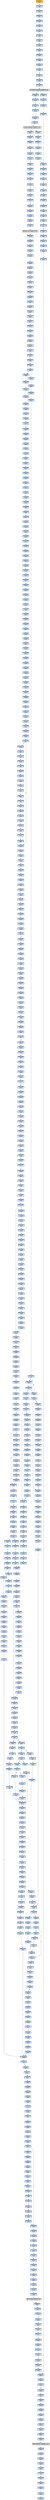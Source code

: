 strict digraph G {
	graph [bgcolor=transparent,
		name=G
	];
	node [color=lightsteelblue,
		fillcolor=lightsteelblue,
		shape=rectangle,
		style=filled
	];
	"0x0041e9c3"	[label="0x0041e9c3
movb"];
	"0x0041e9c7"	[label="0x0041e9c7
movl"];
	"0x0041e9c3" -> "0x0041e9c7"	[color="#000000"];
	"0x0041ea8b"	[label="0x0041ea8b
xorl"];
	"0x0041ea8d"	[label="0x0041ea8d
leal"];
	"0x0041ea8b" -> "0x0041ea8d"	[color="#000000"];
	"0x0041e885"	[label="0x0041e885
movl"];
	"0x0041e888"	[label="0x0041e888
movl"];
	"0x0041e885" -> "0x0041e888"	[color="#000000"];
	"0x0041eea5"	[label="0x0041eea5
movl"];
	"0x0041eea8"	[label="0x0041eea8
shll"];
	"0x0041eea5" -> "0x0041eea8"	[color="#000000"];
	"0x0041e7db"	[label="0x0041e7db
movl"];
	"0x0041e7de"	[label="0x0041e7de
movl"];
	"0x0041e7db" -> "0x0041e7de"	[color="#000000"];
	"0x0041e8ab"	[label="0x0041e8ab
addl"];
	"0x0041e8ad"	[label="0x0041e8ad
cmpl"];
	"0x0041e8ab" -> "0x0041e8ad"	[color="#000000"];
	"0x0041e9e9"	[label="0x0041e9e9
cmpl"];
	"0x0041e9ec"	[label="0x0041e9ec
jae"];
	"0x0041e9e9" -> "0x0041e9ec"	[color="#000000"];
	"0x0041ee65"	[label="0x0041ee65
jae"];
	"0x0041ee67"	[label="0x0041ee67
movl"];
	"0x0041ee65" -> "0x0041ee67"	[color="#000000",
		label=F];
	"0x0041e8e0"	[label="0x0041e8e0
movl"];
	"0x0041e8e6"	[label="0x0041e8e6
shrl"];
	"0x0041e8e0" -> "0x0041e8e6"	[color="#000000"];
	"0x0041e110"	[label="0x0041e110
pushl"];
	"0x0041e111"	[label="0x0041e111
pushl"];
	"0x0041e110" -> "0x0041e111"	[color="#000000"];
	"0x0041ef89"	[label="0x0041ef89
ret"];
	"0x0041e718"	[label="0x0041e718
testb"];
	"0x0041ef89" -> "0x0041e718"	[color="#000000"];
	"0x0041e7ee"	[label="0x0041e7ee
movl"];
	"0x0041e7f2"	[label="0x0041e7f2
subl"];
	"0x0041e7ee" -> "0x0041e7f2"	[color="#000000"];
	"0x0041eede"	[label="0x0041eede
subl"];
	"0x0041eee0"	[label="0x0041eee0
addl"];
	"0x0041eede" -> "0x0041eee0"	[color="#000000"];
	"0x0041ea44"	[label="0x0041ea44
cmpl"];
	"0x0041ea47"	[label="0x0041ea47
jae"];
	"0x0041ea44" -> "0x0041ea47"	[color="#000000"];
	"0x0041eca5"	[label="0x0041eca5
jne"];
	"0x0041ecb2"	[label="0x0041ecb2
movb"];
	"0x0041eca5" -> "0x0041ecb2"	[color="#000000",
		label=T];
	"0x0041e2c0"	[label="0x0041e2c0
addl"];
	"0x0041e2c6"	[label="0x0041e2c6
testl"];
	"0x0041e2c0" -> "0x0041e2c6"	[color="#000000"];
	"0x0041ee1f"	[label="0x0041ee1f
popl"];
	"0x0041ee20"	[label="0x0041ee20
testb"];
	"0x0041ee1f" -> "0x0041ee20"	[color="#000000"];
	"0x0041ea1b"	[label="0x0041ea1b
jmp"];
	"0x0041ea58"	[label="0x0041ea58
movl"];
	"0x0041ea1b" -> "0x0041ea58"	[color="#000000"];
	"0x0041ef39"	[label="0x0041ef39
movl"];
	"0x0041ef3d"	[label="0x0041ef3d
incl"];
	"0x0041ef39" -> "0x0041ef3d"	[color="#000000"];
	"0x0041e931"	[label="0x0041e931
movl"];
	"0x0041e935"	[label="0x0041e935
movl"];
	"0x0041e931" -> "0x0041e935"	[color="#000000"];
	"0x0041e89a"	[label="0x0041e89a
movl"];
	"0x0041e89e"	[label="0x0041e89e
leal"];
	"0x0041e89a" -> "0x0041e89e"	[color="#000000"];
	"0x0041e161"	[label="0x0041e161
movl"];
	"0x0041e163"	[label="0x0041e163
addl"];
	"0x0041e161" -> "0x0041e163"	[color="#000000"];
	"0x0041ecea"	[label="0x0041ecea
popl"];
	"0x0041eceb"	[label="0x0041eceb
addl"];
	"0x0041ecea" -> "0x0041eceb"	[color="#000000"];
	"0x0041ece6"	[label="0x0041ece6
popl"];
	"0x0041ece7"	[label="0x0041ece7
popl"];
	"0x0041ece6" -> "0x0041ece7"	[color="#000000"];
	"0x0041ea16"	[label="0x0041ea16
movb"];
	"0x0041ea19"	[label="0x0041ea19
movl"];
	"0x0041ea16" -> "0x0041ea19"	[color="#000000"];
	"0x0041ece5"	[label="0x0041ece5
popl"];
	"0x0041ece5" -> "0x0041ece6"	[color="#000000"];
	"0x0041ee22"	[label="0x0041ee22
movl"];
	"0x0041ee20" -> "0x0041ee22"	[color="#000000"];
	"0x0041ebb4"	[label="0x0041ebb4
testb"];
	"0x0041ebb6"	[label="0x0041ebb6
jne"];
	"0x0041ebb4" -> "0x0041ebb6"	[color="#000000"];
	"0x0041ea7e"	[label="0x0041ea7e
popl"];
	"0x0041ea7f"	[label="0x0041ea7f
movl"];
	"0x0041ea7e" -> "0x0041ea7f"	[color="#000000"];
	"0x0041e943"	[label="0x0041e943
cmpl"];
	"0x0041e949"	[label="0x0041e949
je"];
	"0x0041e943" -> "0x0041e949"	[color="#000000"];
	"0x0041e83c"	[label="0x0041e83c
pushl"];
	"0x0041e83d"	[label="0x0041e83d
movl"];
	"0x0041e83c" -> "0x0041e83d"	[color="#000000"];
	"0x0041e823"	[label="0x0041e823
leal"];
	"0x0041e826"	[label="0x0041e826
movl"];
	"0x0041e823" -> "0x0041e826"	[color="#000000"];
	"0x0041e042"	[label="0x0041e042
movl"];
	"0x0041e048"	[label="0x0041e048
movl"];
	"0x0041e042" -> "0x0041e048"	[color="#000000"];
	"0x0041e93d"	[label="0x0041e93d
jge"];
	"0x0041e93d" -> "0x0041e943"	[color="#000000",
		label=F];
	"0x0041e121"	[label="0x0041e121
je"];
	"0x0041e151"	[label="0x0041e151
popl"];
	"0x0041e121" -> "0x0041e151"	[color="#000000",
		label=T];
	"0x0041e17c"	[label="0x0041e17c
pushl"];
	"0x0041e181"	[label="0x0041e181
pushl"];
	"0x0041e17c" -> "0x0041e181"	[color="#000000"];
	"0x0041e90d"	[label="0x0041e90d
repz"];
	"0x0041e90f"	[label="0x0041e90f
movl"];
	"0x0041e90d" -> "0x0041e90f"	[color="#000000"];
	"0x0041e8f2"	[label="0x0041e8f2
addl"];
	"0x0041e8f4"	[label="0x0041e8f4
movb"];
	"0x0041e8f2" -> "0x0041e8f4"	[color="#000000"];
	"0x0041e0f1"	[label="0x0041e0f1
pushl"];
	"0x0041e0f7"	[label="0x0041e0f7
pushl"];
	"0x0041e0f1" -> "0x0041e0f7"	[color="#000000"];
	"0x0041ef83"	[label="0x0041ef83
movb"];
	"0x0041ef85"	[label="0x0041ef85
popl"];
	"0x0041ef83" -> "0x0041ef85"	[color="#000000"];
	"0x0041e7e0"	[label="0x0041e7e0
movl"];
	"0x0041e7e3"	[label="0x0041e7e3
cmpl"];
	"0x0041e7e0" -> "0x0041e7e3"	[color="#000000"];
	"0x0041e169"	[label="0x0041e169
movl"];
	"0x0041e163" -> "0x0041e169"	[color="#000000"];
	"0x0041e179"	[label="0x0041e179
repz"];
	"0x0041e17b"	[label="0x0041e17b
popl"];
	"0x0041e179" -> "0x0041e17b"	[color="#000000"];
	"0x0041eb74"	[label="0x0041eb74
movl"];
	"0x0041eb76"	[label="0x0041eb76
call"];
	"0x0041eb74" -> "0x0041eb76"	[color="#000000"];
	"0x0041e39a"	[label="0x0041e39a
pushl"];
	"0x0041e39d"	[label="0x0041e39d
pushl"];
	"0x0041e39a" -> "0x0041e39d"	[color="#000000"];
	"0x0041e055"	[label="0x0041e055
stosl"];
	"0x0041e056"	[label="0x0041e056
movb"];
	"0x0041e055" -> "0x0041e056"	[color="#000000"];
	"0x0041e9f9"	[label="0x0041e9f9
subl"];
	"0x0041e9fb"	[label="0x0041e9fb
shrl"];
	"0x0041e9f9" -> "0x0041e9fb"	[color="#000000"];
	"0x0041ea3b"	[label="0x0041ea3b
jae"];
	"0x0041ea3b" -> "0x0041ea44"	[color="#000000",
		label=T];
	"0x0041ea3d"	[label="0x0041ea3d
movl"];
	"0x0041ea3b" -> "0x0041ea3d"	[color="#000000",
		label=F];
	"0x0041e289"	[label="0x0041e289
jne"];
	"0x0041e292"	[label="0x0041e292
movl"];
	"0x0041e289" -> "0x0041e292"	[color="#000000",
		label=T];
	"0x0041eb9d"	[label="0x0041eb9d
cmpl"];
	"0x0041eba0"	[label="0x0041eba0
jb"];
	"0x0041eb9d" -> "0x0041eba0"	[color="#000000"];
	"0x0041eaf9"	[label="0x0041eaf9
addl"];
	"0x0041eafe"	[label="0x0041eafe
popl"];
	"0x0041eaf9" -> "0x0041eafe"	[color="#000000"];
	"0x0041e962"	[label="0x0041e962
testl"];
	"0x0041e964"	[label="0x0041e964
jbe"];
	"0x0041e962" -> "0x0041e964"	[color="#000000"];
	"0x0041e7a4"	[label="0x0041e7a4
pushl"];
	"0x0041eb76" -> "0x0041e7a4"	[color="#000000"];
	"0x0041e9db"	[label="0x0041e9db
movl"];
	"0x0041e9de"	[label="0x0041e9de
addl"];
	"0x0041e9db" -> "0x0041e9de"	[color="#000000"];
	"0x0041ee6a"	[label="0x0041ee6a
movl"];
	"0x0041ee6d"	[label="0x0041ee6d
movl"];
	"0x0041ee6a" -> "0x0041ee6d"	[color="#000000"];
	"0x0041e6c8"	[label="0x0041e6c8
movl"];
	"0x0041e6cc"	[label="0x0041e6cc
subl"];
	"0x0041e6c8" -> "0x0041e6cc"	[color="#000000"];
	"0x0041e9d9"	[label="0x0041e9d9
orl"];
	"0x0041e9d9" -> "0x0041e9db"	[color="#000000"];
	"0x0041e112"	[label="0x0041e112
movl"];
	"0x0041e114"	[label="0x0041e114
subl"];
	"0x0041e112" -> "0x0041e114"	[color="#000000"];
	"0x0041e373"	[label="0x0041e373
movl"];
	"0x0041e375"	[label="0x0041e375
movl"];
	"0x0041e373" -> "0x0041e375"	[color="#000000"];
	"0x0041e869"	[label="0x0041e869
movl"];
	"0x0041e86d"	[label="0x0041e86d
leal"];
	"0x0041e869" -> "0x0041e86d"	[color="#000000"];
	"0x0041e0fa"	[label="0x0041e0fa
pushl"];
	"0x0041e0f7" -> "0x0041e0fa"	[color="#000000"];
	"0x0041e7a5"	[label="0x0041e7a5
movl"];
	"0x0041e7a4" -> "0x0041e7a5"	[color="#000000"];
	"0x0041e9e1"	[label="0x0041e9e1
movl"];
	"0x0041e9de" -> "0x0041e9e1"	[color="#000000"];
	"0x0041e062"	[label="0x0041e062
jmp"];
	"0x0041e08d"	[label="0x0041e08d
movl"];
	"0x0041e062" -> "0x0041e08d"	[color="#000000"];
	"0x0041ea19" -> "0x0041ea1b"	[color="#000000"];
	"0x0041ebc3"	[label="0x0041ebc3
xorl"];
	"0x0041ebc5"	[label="0x0041ebc5
movl"];
	"0x0041ebc3" -> "0x0041ebc5"	[color="#000000"];
	"0x0041e05f"	[label="0x0041e05f
leal"];
	"0x0041e05f" -> "0x0041e062"	[color="#000000"];
	"0x0041ee50"	[label="0x0041ee50
andl"];
	"0x0041ee55"	[label="0x0041ee55
addl"];
	"0x0041ee50" -> "0x0041ee55"	[color="#000000"];
	"0x0041e05b"	[label="0x0041e05b
cmpb"];
	"0x0041e05d"	[label="0x0041e05d
jne"];
	"0x0041e05b" -> "0x0041e05d"	[color="#000000"];
	"0x0041ed34"	[label="0x0041ed34
movl"];
	"0x0041ed36"	[label="0x0041ed36
movb"];
	"0x0041ed34" -> "0x0041ed36"	[color="#000000"];
	"0x0041eb59"	[label="0x0041eb59
stosb"];
	"0x0041eb5a"	[label="0x0041eb5a
call"];
	"0x0041eb59" -> "0x0041eb5a"	[color="#000000"];
	"0x0041e04f"	[label="0x0041e04f
call"];
	GETPROCADDRESS_KERNEL32_DLL	[color=lightgrey,
		fillcolor=lightgrey,
		label="GETPROCADDRESS_KERNEL32_DLL
GETPROCADDRESS-KERNEL32-DLL"];
	"0x0041e04f" -> GETPROCADDRESS_KERNEL32_DLL	[color="#000000"];
	"0x0041e904"	[label="0x0041e904
shll"];
	"0x0041e907"	[label="0x0041e907
movw"];
	"0x0041e904" -> "0x0041e907"	[color="#000000"];
	"0x0041eefa"	[label="0x0041eefa
jae"];
	"0x0041ef16"	[label="0x0041ef16
movl"];
	"0x0041eefa" -> "0x0041ef16"	[color="#000000",
		label=T];
	"0x0041eefc"	[label="0x0041eefc
movl"];
	"0x0041eefa" -> "0x0041eefc"	[color="#000000",
		label=F];
	"0x0041e804"	[label="0x0041e804
addl"];
	"0x0041e806"	[label="0x0041e806
popl"];
	"0x0041e804" -> "0x0041e806"	[color="#000000"];
	"0x0041eccb"	[label="0x0041eccb
jmp"];
	"0x0041ecd4"	[label="0x0041ecd4
movl"];
	"0x0041eccb" -> "0x0041ecd4"	[color="#000000"];
	"0x0041ee49"	[label="0x0041ee49
movl"];
	"0x0041ee4c"	[label="0x0041ee4c
movl"];
	"0x0041ee49" -> "0x0041ee4c"	[color="#000000"];
	"0x0041ea89"	[label="0x0041ea89
xorl"];
	"0x0041ea89" -> "0x0041ea8b"	[color="#000000"];
	"0x0041e8c4"	[label="0x0041e8c4
movl"];
	"0x0041e8c7"	[label="0x0041e8c7
addl"];
	"0x0041e8c4" -> "0x0041e8c7"	[color="#000000"];
	"0x0041e176"	[label="0x0041e176
andl"];
	"0x0041e176" -> "0x0041e179"	[color="#000000"];
	"0x0041e05d" -> "0x0041e05f"	[color="#000000",
		label=F];
	"0x0041ecf1"	[label="0x0041ecf1
ret"];
	"0x0041eceb" -> "0x0041ecf1"	[color="#000000"];
	"0x0041e406"	[label="0x0041e406
addl"];
	"0x0041e40c"	[label="0x0041e40c
popl"];
	"0x0041e406" -> "0x0041e40c"	[color="#000000"];
	"0x0041ea9b"	[label="0x0041ea9b
movb"];
	"0x0041eaa2"	[label="0x0041eaa2
popl"];
	"0x0041ea9b" -> "0x0041eaa2"	[color="#000000"];
	"0x0041e269"	[label="0x0041e269
movl"];
	"0x0041e26f"	[label="0x0041e26f
addl"];
	"0x0041e269" -> "0x0041e26f"	[color="#000000"];
	"0x0041e8bd"	[label="0x0041e8bd
movl"];
	"0x0041e8c1"	[label="0x0041e8c1
movl"];
	"0x0041e8bd" -> "0x0041e8c1"	[color="#000000"];
	"0x0041e862"	[label="0x0041e862
jbe"];
	"0x0041e864"	[label="0x0041e864
xorl"];
	"0x0041e862" -> "0x0041e864"	[color="#000000",
		label=F];
	"0x0041ea36"	[label="0x0041ea36
jmp"];
	"0x0041ea36" -> "0x0041ea58"	[color="#000000"];
	"0x0041ee46"	[label="0x0041ee46
movl"];
	"0x0041ee46" -> "0x0041ee49"	[color="#000000"];
	"0x0041ee34"	[label="0x0041ee34
jb"];
	"0x0041ee34" -> "0x0041ee67"	[color="#000000",
		label=T];
	"0x0041ee36"	[label="0x0041ee36
movl"];
	"0x0041ee34" -> "0x0041ee36"	[color="#000000",
		label=F];
	"0x0041ea42"	[label="0x0041ea42
jmp"];
	"0x0041ea42" -> "0x0041ea58"	[color="#000000"];
	"0x0041ef4e"	[label="0x0041ef4e
movb"];
	"0x0041ef51"	[label="0x0041ef51
movl"];
	"0x0041ef4e" -> "0x0041ef51"	[color="#000000"];
	"0x0041ea84"	[label="0x0041ea84
pushl"];
	"0x0041ea85"	[label="0x0041ea85
pushl"];
	"0x0041ea84" -> "0x0041ea85"	[color="#000000"];
	"0x0041ef22"	[label="0x0041ef22
leal"];
	"0x0041ef25"	[label="0x0041ef25
movl"];
	"0x0041ef22" -> "0x0041ef25"	[color="#000000"];
	"0x0041e9cc"	[label="0x0041e9cc
movl"];
	"0x0041e9d0"	[label="0x0041e9d0
shll"];
	"0x0041e9cc" -> "0x0041e9d0"	[color="#000000"];
	"0x0041eeab"	[label="0x0041eeab
movb"];
	"0x0041eea8" -> "0x0041eeab"	[color="#000000"];
	"0x0041e88c"	[label="0x0041e88c
xorl"];
	"0x0041e888" -> "0x0041e88c"	[color="#000000"];
	"0x0041ebc7"	[label="0x0041ebc7
call"];
	"0x0041e9b0"	[label="0x0041e9b0
pushl"];
	"0x0041ebc7" -> "0x0041e9b0"	[color="#000000"];
	"0x0041e24f"	[label="0x0041e24f
orl"];
	"0x0041e251"	[label="0x0041e251
je"];
	"0x0041e24f" -> "0x0041e251"	[color="#000000"];
	"0x0041e0b7"	[label="0x0041e0b7
pushl"];
	"0x0041e0bc"	[label="0x0041e0bc
pushl"];
	"0x0041e0b7" -> "0x0041e0bc"	[color="#000000"];
	"0x0041e10f"	[label="0x0041e10f
pushl"];
	"0x0041e10f" -> "0x0041e110"	[color="#000000"];
	"0x0041ea96"	[label="0x0041ea96
call"];
	"0x0041ecf2"	[label="0x0041ecf2
call"];
	"0x0041ea96" -> "0x0041ecf2"	[color="#000000"];
	"0x0041e1c8"	[label="0x0041e1c8
je"];
	"0x0041e243"	[label="0x0041e243
movl"];
	"0x0041e1c8" -> "0x0041e243"	[color="#000000",
		label=T];
	"0x0041e892"	[label="0x0041e892
movl"];
	"0x0041e892" -> "0x0041e89a"	[color="#000000"];
	"0x0041e71a"	[label="0x0041e71a
jne"];
	"0x0041e718" -> "0x0041e71a"	[color="#000000"];
	"0x0041e966"	[label="0x0041e966
movl"];
	"0x0041e964" -> "0x0041e966"	[color="#000000",
		label=F];
	"0x0041e04a"	[label="0x0041e04a
leal"];
	"0x0041e04d"	[label="0x0041e04d
pushl"];
	"0x0041e04a" -> "0x0041e04d"	[color="#000000"];
	"0x0041e7a7"	[label="0x0041e7a7
pushl"];
	"0x0041e7a8"	[label="0x0041e7a8
movl"];
	"0x0041e7a7" -> "0x0041e7a8"	[color="#000000"];
	"0x0041e093"	[label="0x0041e093
orl"];
	"0x0041e095"	[label="0x0041e095
je"];
	"0x0041e093" -> "0x0041e095"	[color="#000000"];
	"0x0041e875"	[label="0x0041e875
movl"];
	"0x0041e877"	[label="0x0041e877
jb"];
	"0x0041e875" -> "0x0041e877"	[color="#000000"];
	"0x0041ecda"	[label="0x0041ecda
leal"];
	"0x0041ecde"	[label="0x0041ecde
movl"];
	"0x0041ecda" -> "0x0041ecde"	[color="#000000"];
	"0x0041eaff"	[label="0x0041eaff
ret"];
	"0x0041e6dc"	[label="0x0041e6dc
movl"];
	"0x0041eaff" -> "0x0041e6dc"	[color="#000000"];
	"0x0041e287"	[label="0x0041e287
testl"];
	"0x0041e287" -> "0x0041e289"	[color="#000000"];
	"0x0041ef81"	[label="0x0041ef81
popl"];
	"0x0041ef82"	[label="0x0041ef82
popl"];
	"0x0041ef81" -> "0x0041ef82"	[color="#000000"];
	"0x0041e7cb"	[label="0x0041e7cb
shll"];
	"0x0041e7ce"	[label="0x0041e7ce
andl"];
	"0x0041e7cb" -> "0x0041e7ce"	[color="#000000"];
	"0x0041ee67" -> "0x0041ee6a"	[color="#000000"];
	"0x0041eee9"	[label="0x0041eee9
movl"];
	"0x0041eeec"	[label="0x0041eeec
subl"];
	"0x0041eee9" -> "0x0041eeec"	[color="#000000"];
	"0x0041ecc3"	[label="0x0041ecc3
jne"];
	"0x0041eccd"	[label="0x0041eccd
movb"];
	"0x0041ecc3" -> "0x0041eccd"	[color="#000000",
		label=T];
	"0x0041ecc5"	[label="0x0041ecc5
incl"];
	"0x0041ecc3" -> "0x0041ecc5"	[color="#000000",
		label=F];
	"0x0041eb08"	[label="0x0041eb08
movl"];
	"0x0041eb0c"	[label="0x0041eb0c
pushl"];
	"0x0041eb08" -> "0x0041eb0c"	[color="#000000"];
	"0x0041e807"	[label="0x0041e807
movl"];
	"0x0041e80a"	[label="0x0041e80a
popl"];
	"0x0041e807" -> "0x0041e80a"	[color="#000000"];
	"0x0041e1c0"	[label="0x0041e1c0
movl"];
	"0x0041e1c6"	[label="0x0041e1c6
subl"];
	"0x0041e1c0" -> "0x0041e1c6"	[color="#000000"];
	"0x0041ecc9"	[label="0x0041ecc9
jb"];
	"0x0041ecc9" -> "0x0041eccb"	[color="#000000",
		label=F];
	"0x0041e8b3"	[label="0x0041e8b3
movl"];
	"0x0041e8ad" -> "0x0041e8b3"	[color="#000000"];
	"0x0041eb30"	[label="0x0041eb30
xorl"];
	"0x0041eb32"	[label="0x0041eb32
movl"];
	"0x0041eb30" -> "0x0041eb32"	[color="#000000"];
	"0x0041e9c9"	[label="0x0041e9c9
movl"];
	"0x0041e9c9" -> "0x0041e9cc"	[color="#000000"];
	"0x0041e87e"	[label="0x0041e87e
movl"];
	"0x0041e882"	[label="0x0041e882
movl"];
	"0x0041e87e" -> "0x0041e882"	[color="#000000"];
	"0x0041ece8"	[label="0x0041ece8
movb"];
	"0x0041ece8" -> "0x0041ecea"	[color="#000000"];
	"0x0041ece7" -> "0x0041ece8"	[color="#000000"];
	"0x0041e400"	[label="0x0041e400
movl"];
	"0x0041e405"	[label="0x0041e405
pushl"];
	"0x0041e400" -> "0x0041e405"	[color="#000000"];
	"0x0041e99c"	[label="0x0041e99c
incl"];
	"0x0041e99d"	[label="0x0041e99d
cmpl"];
	"0x0041e99c" -> "0x0041e99d"	[color="#000000"];
	"0x0041eaa3"	[label="0x0041eaa3
movl"];
	"0x0041eaa2" -> "0x0041eaa3"	[color="#000000"];
	"0x0041ea7d"	[label="0x0041ea7d
popl"];
	"0x0041ea7d" -> "0x0041ea7e"	[color="#000000"];
	"0x0041e11f"	[label="0x0041e11f
orl"];
	"0x0041e11f" -> "0x0041e121"	[color="#000000"];
	"0x0041ee41"	[label="0x0041ee41
incl"];
	"0x0041ee42"	[label="0x0041ee42
movb"];
	"0x0041ee41" -> "0x0041ee42"	[color="#000000"];
	"0x0041e840"	[label="0x0041e840
movl"];
	"0x0041e845"	[label="0x0041e845
movl"];
	"0x0041e840" -> "0x0041e845"	[color="#000000"];
	"0x0041e183"	[label="0x0041e183
pushl"];
	"0x0041e181" -> "0x0041e183"	[color="#000000"];
	"0x0041e806" -> "0x0041e807"	[color="#000000"];
	"0x0041eed1"	[label="0x0041eed1
jae"];
	"0x0041eed3"	[label="0x0041eed3
movl"];
	"0x0041eed1" -> "0x0041eed3"	[color="#000000",
		label=F];
	"0x0041e01c"	[label="0x0041e01c
subl"];
	"0x0041e022"	[label="0x0041e022
cmpl"];
	"0x0041e01c" -> "0x0041e022"	[color="#000000"];
	"0x0041e8d8"	[label="0x0041e8d8
movl"];
	"0x0041e8dc"	[label="0x0041e8dc
movl"];
	"0x0041e8d8" -> "0x0041e8dc"	[color="#000000"];
	"0x0041ece3"	[label="0x0041ece3
repz"];
	"0x0041ece3" -> "0x0041ece5"	[color="#000000"];
	"0x0041e394"	[label="0x0041e394
pushl"];
	"0x0041e395"	[label="0x0041e395
pushl"];
	"0x0041e394" -> "0x0041e395"	[color="#000000"];
	"0x0041eba8"	[label="0x0041eba8
leal"];
	"0x0041ebac"	[label="0x0041ebac
pushl"];
	"0x0041eba8" -> "0x0041ebac"	[color="#000000"];
	"0x0041ecff"	[label="0x0041ecff
ret"];
	"0x0041ecff" -> "0x0041ea9b"	[color="#000000"];
	"0x0041ee18"	[label="0x0041ee18
movb"];
	"0x0041ecff" -> "0x0041ee18"	[color="#000000"];
	"0x0041ef86"	[label="0x0041ef86
addl"];
	"0x0041ef85" -> "0x0041ef86"	[color="#000000"];
	"0x0041e11d"	[label="0x0041e11d
xorl"];
	"0x0041e11d" -> "0x0041e11f"	[color="#000000"];
	"0x0041e85c"	[label="0x0041e85c
cmpl"];
	"0x0041e85e"	[label="0x0041e85e
movl"];
	"0x0041e85c" -> "0x0041e85e"	[color="#000000"];
	"0x0041e82c"	[label="0x0041e82c
addl"];
	"0x0041e831"	[label="0x0041e831
ret"];
	"0x0041e82c" -> "0x0041e831"	[color="#000000"];
	"0x0041eb63"	[label="0x0041eb63
subl"];
	"0x0041eb69"	[label="0x0041eb69
pushl"];
	"0x0041eb63" -> "0x0041eb69"	[color="#000000"];
	"0x0041e00b"	[label="0x0041e00b
incl"];
	"0x0041e00c"	[label="0x0041e00c
pushl"];
	"0x0041e00b" -> "0x0041e00c"	[color="#000000"];
	"0x0041e80b"	[label="0x0041e80b
popl"];
	"0x0041e80a" -> "0x0041e80b"	[color="#000000"];
	"0x0041e014"	[label="0x0041e014
popl"];
	"0x0041e015"	[label="0x0041e015
movl"];
	"0x0041e014" -> "0x0041e015"	[color="#000000"];
	"0x0041ecf8"	[label="0x0041ecf8
popl"];
	"0x0041ecf2" -> "0x0041ecf8"	[color="#000000"];
	"0x0041ef7e"	[label="0x0041ef7e
movl"];
	"0x0041ef80"	[label="0x0041ef80
popl"];
	"0x0041ef7e" -> "0x0041ef80"	[color="#000000"];
	"0x0041e802"	[label="0x0041e802
shrl"];
	"0x0041e802" -> "0x0041e804"	[color="#000000"];
	"0x0041e8fe"	[label="0x0041e8fe
movl"];
	"0x0041e900"	[label="0x0041e900
movl"];
	"0x0041e8fe" -> "0x0041e900"	[color="#000000"];
	"0x0041eb02"	[label="0x0041eb02
movl"];
	"0x0041eb06"	[label="0x0041eb06
movl"];
	"0x0041eb02" -> "0x0041eb06"	[color="#000000"];
	"0x0041e8a9"	[label="0x0041e8a9
shll"];
	"0x0041e8a9" -> "0x0041e8ab"	[color="#000000"];
	"0x0041e367"	[label="0x0041e367
addl"];
	"0x0041e36e"	[label="0x0041e36e
jmp"];
	"0x0041e367" -> "0x0041e36e"	[color="#000000"];
	"0x0041ea82"	[label="0x0041ea82
popl"];
	"0x0041ea83"	[label="0x0041ea83
ret"];
	"0x0041ea82" -> "0x0041ea83"	[color="#000000"];
	"0x0041eb49"	[label="0x0041eb49
movl"];
	"0x0041eb4f"	[label="0x0041eb4f
movl"];
	"0x0041eb49" -> "0x0041eb4f"	[color="#000000"];
	"0x0041ea09"	[label="0x0041ea09
movl"];
	"0x0041ea0f"	[label="0x0041ea0f
movl"];
	"0x0041ea09" -> "0x0041ea0f"	[color="#000000"];
	"0x0041ea5a"	[label="0x0041ea5a
movl"];
	"0x0041ea5d"	[label="0x0041ea5d
addl"];
	"0x0041ea5a" -> "0x0041ea5d"	[color="#000000"];
	"0x0041e871"	[label="0x0041e871
incl"];
	"0x0041e872"	[label="0x0041e872
incl"];
	"0x0041e871" -> "0x0041e872"	[color="#000000"];
	"0x0041e271"	[label="0x0041e271
movl"];
	"0x0041e274"	[label="0x0041e274
testl"];
	"0x0041e271" -> "0x0041e274"	[color="#000000"];
	"0x0041ee24"	[label="0x0041ee24
je"];
	"0x0041ee9c"	[label="0x0041ee9c
cmpl"];
	"0x0041ee24" -> "0x0041ee9c"	[color="#000000",
		label=T];
	"0x0041ee26"	[label="0x0041ee26
cmpl"];
	"0x0041ee24" -> "0x0041ee26"	[color="#000000",
		label=F];
	"0x0041ee5a"	[label="0x0041ee5a
movl"];
	"0x0041ee5c"	[label="0x0041ee5c
cmpl"];
	"0x0041ee5a" -> "0x0041ee5c"	[color="#000000"];
	"0x0041ecb9"	[label="0x0041ecb9
xorl"];
	"0x0041ecbb"	[label="0x0041ecbb
cmpb"];
	"0x0041ecb9" -> "0x0041ecbb"	[color="#000000"];
	"0x0041eb1e"	[label="0x0041eb1e
movl"];
	"0x0041eb24"	[label="0x0041eb24
movl"];
	"0x0041eb1e" -> "0x0041eb24"	[color="#000000"];
	"0x0041ecc6"	[label="0x0041ecc6
cmpl"];
	"0x0041ecc6" -> "0x0041ecc9"	[color="#000000"];
	"0x0041e8f0"	[label="0x0041e8f0
subl"];
	"0x0041e8f0" -> "0x0041e8f2"	[color="#000000"];
	"0x0041ee74"	[label="0x0041ee74
addl"];
	"0x0041ee76"	[label="0x0041ee76
shrl"];
	"0x0041ee74" -> "0x0041ee76"	[color="#000000"];
	"0x0041eb37"	[label="0x0041eb37
movl"];
	"0x0041eb3d"	[label="0x0041eb3d
movl"];
	"0x0041eb37" -> "0x0041eb3d"	[color="#000000"];
	"0x0041eee2"	[label="0x0041eee2
shrl"];
	"0x0041eee4"	[label="0x0041eee4
movl"];
	"0x0041eee2" -> "0x0041eee4"	[color="#000000"];
	"0x0041e9c7" -> "0x0041e9c9"	[color="#000000"];
	"0x0041e008"	[label="0x0041e008
jmp"];
	"0x0041e00e"	[label="0x0041e00e
call"];
	"0x0041e008" -> "0x0041e00e"	[color="#000000"];
	"0x0041eee4" -> "0x0041eee9"	[color="#000000"];
	"0x0041ef57"	[label="0x0041ef57
movl"];
	"0x0041ef5b"	[label="0x0041ef5b
addl"];
	"0x0041ef57" -> "0x0041ef5b"	[color="#000000"];
	"0x0041e15f"	[label="0x0041e15f
movl"];
	"0x0041e15f" -> "0x0041e161"	[color="#000000"];
	"0x0041e80f"	[label="0x0041e80f
movl"];
	"0x0041e813"	[label="0x0041e813
movl"];
	"0x0041e80f" -> "0x0041e813"	[color="#000000"];
	"0x0041ea07"	[label="0x0041ea07
jae"];
	"0x0041ea07" -> "0x0041ea09"	[color="#000000",
		label=F];
	"0x0041ea1d"	[label="0x0041ea1d
cmpl"];
	"0x0041ea07" -> "0x0041ea1d"	[color="#000000",
		label=T];
	"0x0041e0be"	[label="0x0041e0be
call"];
	VIRTUALALLOC_KERNEL32_DLL	[color=lightgrey,
		fillcolor=lightgrey,
		label="VIRTUALALLOC_KERNEL32_DLL
VIRTUALALLOC-KERNEL32-DLL"];
	"0x0041e0be" -> VIRTUALALLOC_KERNEL32_DLL	[color="#000000"];
	"0x0041eb14"	[label="0x0041eb14
movl"];
	"0x0041eb1b"	[label="0x0041eb1b
movl"];
	"0x0041eb14" -> "0x0041eb1b"	[color="#000000"];
	"0x0041e9b5"	[label="0x0041e9b5
pushl"];
	"0x0041e9b6"	[label="0x0041e9b6
movl"];
	"0x0041e9b5" -> "0x0041e9b6"	[color="#000000"];
	"0x0041e72f"	[label="0x0041e72f
ret"];
	"0x0041e101"	[label="0x0041e101
movb"];
	"0x0041e72f" -> "0x0041e101"	[color="#000000"];
	"0x0041eece"	[label="0x0041eece
movl"];
	"0x0041eece" -> "0x0041eed1"	[color="#000000"];
	"0x0041e0a1"	[label="0x0041e0a1
leal"];
	"0x0041e095" -> "0x0041e0a1"	[color="#000000",
		label=T];
	"0x0041e7fd"	[label="0x0041e7fd
andl"];
	"0x0041e7fd" -> "0x0041e802"	[color="#000000"];
	"0x0041ea49"	[label="0x0041ea49
movl"];
	"0x0041ea4e"	[label="0x0041ea4e
jmp"];
	"0x0041ea49" -> "0x0041ea4e"	[color="#000000"];
	"0x0041ef63"	[label="0x0041ef63
jmp"];
	"0x0041ef70"	[label="0x0041ef70
cmpl"];
	"0x0041ef63" -> "0x0041ef70"	[color="#000000"];
	"0x0041e384"	[label="0x0041e384
jmp"];
	"0x0041e384" -> "0x0041e271"	[color="#000000"];
	"0x0041e7ad"	[label="0x0041e7ad
pushl"];
	"0x0041e7ae"	[label="0x0041e7ae
cmpl"];
	"0x0041e7ad" -> "0x0041e7ae"	[color="#000000"];
	"0x0041eeee"	[label="0x0041eeee
andl"];
	"0x0041eeec" -> "0x0041eeee"	[color="#000000"];
	"0x0041ef37"	[label="0x0041ef37
movl"];
	"0x0041ef37" -> "0x0041ef39"	[color="#000000"];
	"0x0041e108"	[label="0x0041e108
incb"];
	"0x0041e10e"	[label="0x0041e10e
pushl"];
	"0x0041e108" -> "0x0041e10e"	[color="#000000"];
	"0x0041ef4b"	[label="0x0041ef4b
incl"];
	"0x0041ef4c"	[label="0x0041ef4c
movb"];
	"0x0041ef4b" -> "0x0041ef4c"	[color="#000000"];
	"0x0041eb55"	[label="0x0041eb55
repz"];
	"0x0041eb57"	[label="0x0041eb57
movl"];
	"0x0041eb55" -> "0x0041eb57"	[color="#000000"];
	"0x0041e378"	[label="0x0041e378
movl"];
	"0x0041e37b"	[label="0x0041e37b
addl"];
	"0x0041e378" -> "0x0041e37b"	[color="#000000"];
	"0x0041e00d"	[label="0x0041e00d
ret"];
	"0x0041e00c" -> "0x0041e00d"	[color="#000000"];
	"0x0041e40d"	[label="0x0041e40d
orl"];
	"0x0041e40f"	[label="0x0041e40f
movl"];
	"0x0041e40d" -> "0x0041e40f"	[color="#000000"];
	"0x0041e86d" -> "0x0041e871"	[color="#000000"];
	"0x0041ea6a"	[label="0x0041ea6a
subl"];
	"0x0041ea6c"	[label="0x0041ea6c
subl"];
	"0x0041ea6a" -> "0x0041ea6c"	[color="#000000"];
	"0x0041ee2b"	[label="0x0041ee2b
movl"];
	"0x0041ee2e"	[label="0x0041ee2e
leal"];
	"0x0041ee2b" -> "0x0041ee2e"	[color="#000000"];
	"0x0041ee58"	[label="0x0041ee58
orl"];
	"0x0041ee58" -> "0x0041ee5a"	[color="#000000"];
	"0x0041eea2"	[label="0x0041eea2
movl"];
	"0x0041eea2" -> "0x0041eea5"	[color="#000000"];
	"0x0041ed3c"	[label="0x0041ed3c
movl"];
	"0x0041ed3e"	[label="0x0041ed3e
movl"];
	"0x0041ed3c" -> "0x0041ed3e"	[color="#000000"];
	"0x0041eab5"	[label="0x0041eab5
movl"];
	"0x0041eab9"	[label="0x0041eab9
leal"];
	"0x0041eab5" -> "0x0041eab9"	[color="#000000"];
	"0x0041e0fb"	[label="0x0041e0fb
pushl"];
	"0x0041e0fc"	[label="0x0041e0fc
call"];
	"0x0041e0fb" -> "0x0041e0fc"	[color="#000000"];
	"0x0041e7c4"	[label="0x0041e7c4
movl"];
	"0x0041e7c7"	[label="0x0041e7c7
movl"];
	"0x0041e7c4" -> "0x0041e7c7"	[color="#000000"];
	"0x0041ef6c"	[label="0x0041ef6c
testb"];
	"0x0041ecf1" -> "0x0041ef6c"	[color="#000000"];
	"0x0041ea71"	[label="0x0041ea71
movl"];
	"0x0041ea75"	[label="0x0041ea75
addl"];
	"0x0041ea71" -> "0x0041ea75"	[color="#000000"];
	"0x0041ef6e"	[label="0x0041ef6e
je"];
	"0x0041ef6e" -> "0x0041ef70"	[color="#000000",
		label=F];
	"0x0041e048" -> "0x0041e04a"	[color="#000000"];
	"0x0041e7de" -> "0x0041e7e0"	[color="#000000"];
	"0x0041eed6"	[label="0x0041eed6
movl"];
	"0x0041eed3" -> "0x0041eed6"	[color="#000000"];
	"0x0041e80c"	[label="0x0041e80c
ret"];
	"0x0041eb98"	[label="0x0041eb98
movb"];
	"0x0041e80c" -> "0x0041eb98"	[color="#000000"];
	"0x0041ee31"	[label="0x0041ee31
cmpl"];
	"0x0041ee2e" -> "0x0041ee31"	[color="#000000"];
	"0x0041e9a7"	[label="0x0041e9a7
addl"];
	"0x0041e9ad"	[label="0x0041e9ad
ret"];
	"0x0041e9a7" -> "0x0041e9ad"	[color="#000000"];
	"0x0041ea2a"	[label="0x0041ea2a
jmp"];
	"0x0041ea2a" -> "0x0041ea58"	[color="#000000"];
	"0x0041eaf8"	[label="0x0041eaf8
popl"];
	"0x0041eaf8" -> "0x0041eaf9"	[color="#000000"];
	"0x0041e0a7"	[label="0x0041e0a7
cmpl"];
	"0x0041e0aa"	[label="0x0041e0aa
je"];
	"0x0041e0a7" -> "0x0041e0aa"	[color="#000000"];
	"0x0041e058"	[label="0x0041e058
scasb"];
	"0x0041e059"	[label="0x0041e059
jne"];
	"0x0041e058" -> "0x0041e059"	[color="#000000"];
	"0x0041ef74"	[label="0x0041ef74
jb"];
	"0x0041ef7a"	[label="0x0041ef7a
movl"];
	"0x0041ef74" -> "0x0041ef7a"	[color="#000000",
		label=F];
	"0x0041e9b8"	[label="0x0041e9b8
cmpl"];
	"0x0041e9bc"	[label="0x0041e9bc
jb"];
	"0x0041e9b8" -> "0x0041e9bc"	[color="#000000"];
	"0x0041ef4c" -> "0x0041ef4e"	[color="#000000"];
	"0x0041e002"	[label="0x0041e002
call"];
	"0x0041e00a"	[label="0x0041e00a
popl"];
	"0x0041e002" -> "0x0041e00a"	[color="#000000"];
	"0x0041e1ae"	[label="0x0041e1ae
orl"];
	"0x0041e1b0"	[label="0x0041e1b0
je"];
	"0x0041e1ae" -> "0x0041e1b0"	[color="#000000"];
	"0x0041e8c9"	[label="0x0041e8c9
cmpl"];
	"0x0041e8c7" -> "0x0041e8c9"	[color="#000000"];
	"0x0041e02f"	[label="0x0041e02f
jne"];
	"0x0041e035"	[label="0x0041e035
leal"];
	"0x0041e02f" -> "0x0041e035"	[color="#000000",
		label=F];
	"0x0041e029"	[label="0x0041e029
movl"];
	"0x0041e029" -> "0x0041e02f"	[color="#000000"];
	"0x0041eca3"	[label="0x0041eca3
testb"];
	"0x0041eca3" -> "0x0041eca5"	[color="#000000"];
	"0x0041eaf1"	[label="0x0041eaf1
movl"];
	"0x0041eaf7"	[label="0x0041eaf7
popl"];
	"0x0041eaf1" -> "0x0041eaf7"	[color="#000000"];
	"0x0041e8b7"	[label="0x0041e8b7
ja"];
	"0x0041e8b3" -> "0x0041e8b7"	[color="#000000"];
	"0x0041e6eb"	[label="0x0041e6eb
pushl"];
	"0x0041e6ec"	[label="0x0041e6ec
leal"];
	"0x0041e6eb" -> "0x0041e6ec"	[color="#000000"];
	"0x0041eea0"	[label="0x0041eea0
jb"];
	"0x0041ee9c" -> "0x0041eea0"	[color="#000000"];
	"0x0041e276"	[label="0x0041e276
je"];
	"0x0041e389"	[label="0x0041e389
movl"];
	"0x0041e276" -> "0x0041e389"	[color="#000000",
		label=T];
	"0x0041e8a1"	[label="0x0041e8a1
movl"];
	"0x0041e89e" -> "0x0041e8a1"	[color="#000000"];
	"0x0041ef61"	[label="0x0041ef61
movl"];
	"0x0041ef61" -> "0x0041ef63"	[color="#000000"];
	"0x0041e117"	[label="0x0041e117
movl"];
	"0x0041e114" -> "0x0041e117"	[color="#000000"];
	"0x0041e900" -> "0x0041e904"	[color="#000000"];
	"0x0041ee82"	[label="0x0041ee82
andl"];
	"0x0041ee88"	[label="0x0041ee88
shrl"];
	"0x0041ee82" -> "0x0041ee88"	[color="#000000"];
	"0x0041e7fb"	[label="0x0041e7fb
subl"];
	"0x0041e7fb" -> "0x0041e7fd"	[color="#000000"];
	"0x0041ea65"	[label="0x0041ea65
movl"];
	"0x0041ea65" -> "0x0041ea6a"	[color="#000000"];
	"0x0041ea11"	[label="0x0041ea11
shrl"];
	"0x0041ea14"	[label="0x0041ea14
xorl"];
	"0x0041ea11" -> "0x0041ea14"	[color="#000000"];
	"0x0041eba2"	[label="0x0041eba2
leal"];
	"0x0041eba0" -> "0x0041eba2"	[color="#000000",
		label=F];
	"0x0041eb0d"	[label="0x0041eb0d
movl"];
	"0x0041eb0f"	[label="0x0041eb0f
leal"];
	"0x0041eb0d" -> "0x0041eb0f"	[color="#000000"];
	"0x0041e9a3"	[label="0x0041e9a3
popl"];
	"0x0041e9a4"	[label="0x0041e9a4
movb"];
	"0x0041e9a3" -> "0x0041e9a4"	[color="#000000"];
	"0x0041ea25"	[label="0x0041ea25
sbbl"];
	"0x0041ea27"	[label="0x0041ea27
addl"];
	"0x0041ea25" -> "0x0041ea27"	[color="#000000"];
	"0x0041eef7"	[label="0x0041eef7
cmpl"];
	"0x0041eef7" -> "0x0041eefa"	[color="#000000"];
	"0x0041e8e9"	[label="0x0041e8e9
movl"];
	"0x0041e8eb"	[label="0x0041e8eb
andl"];
	"0x0041e8e9" -> "0x0041e8eb"	[color="#000000"];
	"0x0041e8d3"	[label="0x0041e8d3
jl"];
	"0x0041e8d5"	[label="0x0041e8d5
movl"];
	"0x0041e8d3" -> "0x0041e8d5"	[color="#000000",
		label=F];
	"0x0041e922"	[label="0x0041e922
movl"];
	"0x0041e8d3" -> "0x0041e922"	[color="#000000",
		label=T];
	"0x0041e8cf"	[label="0x0041e8cf
movl"];
	"0x0041e8cf" -> "0x0041e8d3"	[color="#000000"];
	"0x0041e98f"	[label="0x0041e98f
leal"];
	"0x0041e993"	[label="0x0041e993
incl"];
	"0x0041e98f" -> "0x0041e993"	[color="#000000"];
	"0x0041ed38"	[label="0x0041ed38
movl"];
	"0x0041ed3a"	[label="0x0041ed3a
incl"];
	"0x0041ed38" -> "0x0041ed3a"	[color="#000000"];
	"0x0041ee3f"	[label="0x0041ee3f
movb"];
	"0x0041ee3f" -> "0x0041ee41"	[color="#000000"];
	"0x0041e7c2"	[label="0x0041e7c2
movl"];
	"0x0041e7c2" -> "0x0041e7c4"	[color="#000000"];
	"0x0041e7e7"	[label="0x0041e7e7
popl"];
	"0x0041e7e8"	[label="0x0041e7e8
movl"];
	"0x0041e7e7" -> "0x0041e7e8"	[color="#000000"];
	"0x0041e6ea"	[label="0x0041e6ea
pushl"];
	"0x0041e6ea" -> "0x0041e6eb"	[color="#000000"];
	"0x0041ee5f"	[label="0x0041ee5f
movl"];
	"0x0041ee62"	[label="0x0041ee62
movl"];
	"0x0041ee5f" -> "0x0041ee62"	[color="#000000"];
	"0x0041e960"	[label="0x0041e960
xorl"];
	"0x0041e960" -> "0x0041e962"	[color="#000000"];
	"0x0041e0e8"	[label="0x0041e0e8
pushl"];
	"0x0041e0e9"	[label="0x0041e0e9
movl"];
	"0x0041e0e8" -> "0x0041e0e9"	[color="#000000"];
	"0x0041e425"	[label="0x0041e425
ret"];
	"0x0041e2b3"	[label="0x0041e2b3
addl"];
	"0x0041e2b9"	[label="0x0041e2b9
movl"];
	"0x0041e2b3" -> "0x0041e2b9"	[color="#000000"];
	"0x0041e911"	[label="0x0041e911
movl"];
	"0x0041e915"	[label="0x0041e915
andl"];
	"0x0041e911" -> "0x0041e915"	[color="#000000"];
	"0x0041ea86"	[label="0x0041ea86
pushl"];
	"0x0041ea87"	[label="0x0041ea87
movl"];
	"0x0041ea86" -> "0x0041ea87"	[color="#000000"];
	"0x0041e8f8"	[label="0x0041e8f8
movb"];
	"0x0041e8fa"	[label="0x0041e8fa
movl"];
	"0x0041e8f8" -> "0x0041e8fa"	[color="#000000"];
	"0x0041eeb8"	[label="0x0041eeb8
movl"];
	"0x0041eebc"	[label="0x0041eebc
andl"];
	"0x0041eeb8" -> "0x0041eebc"	[color="#000000"];
	"0x0041e92b"	[label="0x0041e92b
addl"];
	"0x0041e92e"	[label="0x0041e92e
cmpl"];
	"0x0041e92b" -> "0x0041e92e"	[color="#000000"];
	"0x0041eed9"	[label="0x0041eed9
movl"];
	"0x0041eed6" -> "0x0041eed9"	[color="#000000"];
	"0x0041e726"	[label="0x0041e726
movl"];
	"0x0041e729"	[label="0x0041e729
addl"];
	"0x0041e726" -> "0x0041e729"	[color="#000000"];
	"0x0041e056" -> "0x0041e058"	[color="#000000"];
	"0x0041e153"	[label="0x0041e153
popl"];
	"0x0041e154"	[label="0x0041e154
popl"];
	"0x0041e153" -> "0x0041e154"	[color="#000000"];
	"0x0041e7bd"	[label="0x0041e7bd
incl"];
	"0x0041e7be"	[label="0x0041e7be
movb"];
	"0x0041e7bd" -> "0x0041e7be"	[color="#000000"];
	"0x0041e6d2"	[label="0x0041e6d2
leal"];
	"0x0041e6cc" -> "0x0041e6d2"	[color="#000000"];
	"0x0041e01a"	[label="0x0041e01a
addl"];
	"0x0041e015" -> "0x0041e01a"	[color="#000000"];
	"0x0041e84b"	[label="0x0041e84b
xorl"];
	"0x0041e845" -> "0x0041e84b"	[color="#000000"];
	"0x0041e97a"	[label="0x0041e97a
andl"];
	"0x0041e97f"	[label="0x0041e97f
movl"];
	"0x0041e97a" -> "0x0041e97f"	[color="#000000"];
	"0x0041e95a"	[label="0x0041e95a
movl"];
	"0x0041e949" -> "0x0041e95a"	[color="#000000",
		label=T];
	"0x0041e939"	[label="0x0041e939
movl"];
	"0x0041e935" -> "0x0041e939"	[color="#000000"];
	"0x0041e8f6"	[label="0x0041e8f6
movl"];
	"0x0041e8f6" -> "0x0041e8f8"	[color="#000000"];
	"0x0041ed3b"	[label="0x0041ed3b
incl"];
	"0x0041ed3b" -> "0x0041ed3c"	[color="#000000"];
	"0x0041e7be" -> "0x0041e7c2"	[color="#000000"];
	"0x0041eb57" -> "0x0041eb59"	[color="#000000"];
	"0x0041e8c1" -> "0x0041e8c4"	[color="#000000"];
	"0x0041eb72"	[label="0x0041eb72
pushl"];
	"0x0041eb72" -> "0x0041eb74"	[color="#000000"];
	"0x0041ea31"	[label="0x0041ea31
movl"];
	"0x0041ea31" -> "0x0041ea36"	[color="#000000"];
	"0x0041e826" -> "0x0041e82c"	[color="#000000"];
	"0x0041e10e" -> "0x0041e10f"	[color="#000000"];
	"0x0041e81d"	[label="0x0041e81d
movl"];
	"0x0041e81d" -> "0x0041e823"	[color="#000000"];
	"0x0041e16f"	[label="0x0041e16f
sarl"];
	"0x0041e169" -> "0x0041e16f"	[color="#000000"];
	"0x0041eaaf"	[label="0x0041eaaf
incl"];
	"0x0041eab0"	[label="0x0041eab0
cmpl"];
	"0x0041eaaf" -> "0x0041eab0"	[color="#000000"];
	"0x0041ef7a" -> "0x0041ef7e"	[color="#000000"];
	"0x0041ea05"	[label="0x0041ea05
cmpl"];
	"0x0041ea05" -> "0x0041ea07"	[color="#000000"];
	"0x0041e172"	[label="0x0041e172
repz"];
	"0x0041e174"	[label="0x0041e174
movl"];
	"0x0041e172" -> "0x0041e174"	[color="#000000"];
	"0x0041ea5f"	[label="0x0041ea5f
movl"];
	"0x0041ea5d" -> "0x0041ea5f"	[color="#000000"];
	"0x0041eb2a"	[label="0x0041eb2a
movl"];
	"0x0041eb24" -> "0x0041eb2a"	[color="#000000"];
	"0x0041e918"	[label="0x0041e918
repz"];
	"0x0041e915" -> "0x0041e918"	[color="#000000"];
	"0x0041e022" -> "0x0041e029"	[color="#000000"];
	"0x0041eec1"	[label="0x0041eec1
addl"];
	"0x0041eebc" -> "0x0041eec1"	[color="#000000"];
	"0x0041ef43"	[label="0x0041ef43
movl"];
	"0x0041ef45"	[label="0x0041ef45
jae"];
	"0x0041ef43" -> "0x0041ef45"	[color="#000000"];
	"0x0041e83b"	[label="0x0041e83b
pushl"];
	"0x0041e83b" -> "0x0041e83c"	[color="#000000"];
	"0x0041ef2b"	[label="0x0041ef2b
movl"];
	"0x0041ef25" -> "0x0041ef2b"	[color="#000000"];
	"0x0041eecb"	[label="0x0041eecb
movl"];
	"0x0041eecb" -> "0x0041eece"	[color="#000000"];
	"0x0041ecf9"	[label="0x0041ecf9
subl"];
	"0x0041ecf9" -> "0x0041ecff"	[color="#000000"];
	"0x0041ee42" -> "0x0041ee46"	[color="#000000"];
	"0x0041e873"	[label="0x0041e873
cmpl"];
	"0x0041e873" -> "0x0041e875"	[color="#000000"];
	"0x0041ea85" -> "0x0041ea86"	[color="#000000"];
	"0x0041e365"	[label="0x0041e365
movl"];
	"0x0041e365" -> "0x0041e367"	[color="#000000"];
	VIRTUALPROTECT_KERNEL32_DLL	[color=lightgrey,
		fillcolor=lightgrey,
		label="VIRTUALPROTECT_KERNEL32_DLL
VIRTUALPROTECT-KERNEL32-DLL"];
	"0x0041e3ff"	[label="0x0041e3ff
popl"];
	VIRTUALPROTECT_KERNEL32_DLL -> "0x0041e3ff"	[color="#000000"];
	"0x0041ef1c"	[label="0x0041ef1c
movl"];
	"0x0041ef16" -> "0x0041ef1c"	[color="#000000"];
	"0x0041ee95"	[label="0x0041ee95
addl"];
	"0x0041ee97"	[label="0x0041ee97
leal"];
	"0x0041ee95" -> "0x0041ee97"	[color="#000000"];
	"0x0041e0a1" -> "0x0041e0a7"	[color="#000000"];
	"0x0041e9b1"	[label="0x0041e9b1
pushl"];
	"0x0041e9b0" -> "0x0041e9b1"	[color="#000000"];
	"0x0041ee29"	[label="0x0041ee29
jb"];
	"0x0041ee29" -> "0x0041ee2b"	[color="#000000",
		label=F];
	"0x0041ee29" -> "0x0041ee9c"	[color="#000000",
		label=T];
	"0x0041e274" -> "0x0041e276"	[color="#000000"];
	"0x0041ef3e"	[label="0x0041ef3e
leal"];
	"0x0041ef3d" -> "0x0041ef3e"	[color="#000000"];
	"0x0041eb9c"	[label="0x0041eb9c
incl"];
	"0x0041eb98" -> "0x0041eb9c"	[color="#000000"];
	"0x0041e264"	[label="0x0041e264
movl"];
	"0x0041e251" -> "0x0041e264"	[color="#000000",
		label=T];
	"0x0041e96d"	[label="0x0041e96d
movb"];
	"0x0041e966" -> "0x0041e96d"	[color="#000000"];
	"0x0041e8eb" -> "0x0041e8f0"	[color="#000000"];
	"0x0041ea6e"	[label="0x0041ea6e
popl"];
	"0x0041ea6f"	[label="0x0041ea6f
shrl"];
	"0x0041ea6e" -> "0x0041ea6f"	[color="#000000"];
	"0x0041ef5d"	[label="0x0041ef5d
movl"];
	"0x0041ef5b" -> "0x0041ef5d"	[color="#000000"];
	"0x0041ef14"	[label="0x0041ef14
jmp"];
	"0x0041ef31"	[label="0x0041ef31
movl"];
	"0x0041ef14" -> "0x0041ef31"	[color="#000000"];
	"0x0041e8a5"	[label="0x0041e8a5
movl"];
	"0x0041e8a1" -> "0x0041e8a5"	[color="#000000"];
	"0x0041ef82" -> "0x0041ef83"	[color="#000000"];
	"0x0041e1c6" -> "0x0041e1c8"	[color="#000000"];
	"0x0041ee3c"	[label="0x0041ee3c
shll"];
	"0x0041ee3c" -> "0x0041ee3f"	[color="#000000"];
	"0x0041e983"	[label="0x0041e983
movl"];
	"0x0041e986"	[label="0x0041e986
xorl"];
	"0x0041e983" -> "0x0041e986"	[color="#000000"];
	"0x0041eccd" -> "0x0041ecd4"	[color="#000000"];
	"0x0041ee9a"	[label="0x0041ee9a
jmp"];
	"0x0041ee9a" -> "0x0041eef7"	[color="#000000"];
	"0x0041e6e3"	[label="0x0041e6e3
movl"];
	"0x0041e6e3" -> "0x0041e6ea"	[color="#000000"];
	"0x0041ef55"	[label="0x0041ef55
jb"];
	"0x0041ef55" -> "0x0041ef57"	[color="#000000",
		label=F];
	"0x0041eac2"	[label="0x0041eac2
call"];
	"0x0041eac2" -> "0x0041e80f"	[color="#000000"];
	"0x0041ef41"	[label="0x0041ef41
cmpl"];
	"0x0041ef3e" -> "0x0041ef41"	[color="#000000"];
	"0x0041e9b3"	[label="0x0041e9b3
movl"];
	"0x0041e9b3" -> "0x0041e9b5"	[color="#000000"];
	"0x0041e9fd"	[label="0x0041e9fd
movl"];
	"0x0041e9fb" -> "0x0041e9fd"	[color="#000000"];
	"0x0041e2b1"	[label="0x0041e2b1
addl"];
	"0x0041e2b1" -> "0x0041e2b3"	[color="#000000"];
	"0x0041ed2d"	[label="0x0041ed2d
cmpl"];
	"0x0041ed32"	[label="0x0041ed32
jae"];
	"0x0041ed2d" -> "0x0041ed32"	[color="#000000"];
	"0x0041e2ae"	[label="0x0041e2ae
movl"];
	"0x0041e2ae" -> "0x0041e2b1"	[color="#000000"];
	GETPROCADDRESS_KERNEL32_DLL -> "0x0041e055"	[color="#000000"];
	"0x0041e2ee"	[label="0x0041e2ee
testl"];
	GETPROCADDRESS_KERNEL32_DLL -> "0x0041e2ee"	[color="#000000"];
	"0x0041e420"	[label="0x0041e420
pushl"];
	"0x0041e420" -> "0x0041e425"	[color="#000000"];
	"0x0041e831" -> "0x0041eaf1"	[color="#000000"];
	"0x0041e92e" -> "0x0041e931"	[color="#000000"];
	"0x0041e6dc" -> "0x0041e6e3"	[color="#000000"];
	"0x0041e866"	[label="0x0041e866
movb"];
	"0x0041e866" -> "0x0041e869"	[color="#000000"];
	"0x0041e2bb"	[label="0x0041e2bb
movl"];
	"0x0041e2b9" -> "0x0041e2bb"	[color="#000000"];
	"0x0041e0eb"	[label="0x0041e0eb
addl"];
	"0x0041e0e9" -> "0x0041e0eb"	[color="#000000"];
	"0x0041eead"	[label="0x0041eead
incl"];
	"0x0041eeab" -> "0x0041eead"	[color="#000000"];
	"0x0041ecb2" -> "0x0041ecb9"	[color="#000000"];
	"0x0041e7d9"	[label="0x0041e7d9
addl"];
	"0x0041e7d9" -> "0x0041e7db"	[color="#000000"];
	"0x0041e9be"	[label="0x0041e9be
movl"];
	"0x0041e9bc" -> "0x0041e9be"	[color="#000000",
		label=F];
	"0x0041e9ee"	[label="0x0041e9ee
movl"];
	"0x0041e9bc" -> "0x0041e9ee"	[color="#000000",
		label=T];
	"0x0041ee62" -> "0x0041ee65"	[color="#000000"];
	"0x0041ee39"	[label="0x0041ee39
movl"];
	"0x0041ee39" -> "0x0041ee3c"	[color="#000000"];
	"0x0041e7f4"	[label="0x0041e7f4
shrl"];
	"0x0041e7f6"	[label="0x0041e7f6
movl"];
	"0x0041e7f4" -> "0x0041e7f6"	[color="#000000"];
	"0x0041e7b1"	[label="0x0041e7b1
jb"];
	"0x0041e7b1" -> "0x0041e7e8"	[color="#000000",
		label=T];
	"0x0041e7b3"	[label="0x0041e7b3
pushl"];
	"0x0041e7b1" -> "0x0041e7b3"	[color="#000000",
		label=F];
	"0x0041e059" -> "0x0041e05b"	[color="#000000",
		label=F];
	"0x0041e2a2"	[label="0x0041e2a2
movl"];
	"0x0041e36e" -> "0x0041e2a2"	[color="#000000"];
	"0x0041e7ae" -> "0x0041e7b1"	[color="#000000"];
	"0x0041eabc"	[label="0x0041eabc
pushl"];
	"0x0041eabd"	[label="0x0041eabd
pushl"];
	"0x0041eabc" -> "0x0041eabd"	[color="#000000"];
	"0x0041e9d3"	[label="0x0041e9d3
andl"];
	"0x0041e9d0" -> "0x0041e9d3"	[color="#000000"];
	"0x0041e0e2"	[label="0x0041e0e2
movl"];
	VIRTUALALLOC_KERNEL32_DLL -> "0x0041e0e2"	[color="#000000"];
	"0x0041ea6c" -> "0x0041ea6e"	[color="#000000"];
	"0x0041eb12"	[label="0x0041eb12
movl"];
	"0x0041eb0f" -> "0x0041eb12"	[color="#000000"];
	"0x0041e375" -> "0x0041e378"	[color="#000000"];
	"0x0041ef1c" -> "0x0041ef22"	[color="#000000"];
	"0x0041e7eb"	[label="0x0041e7eb
movl"];
	"0x0041e7e8" -> "0x0041e7eb"	[color="#000000"];
	"0x0041e2f0"	[label="0x0041e2f0
popl"];
	"0x0041e2ee" -> "0x0041e2f0"	[color="#000000"];
	"0x0041e939" -> "0x0041e93d"	[color="#000000"];
	"0x0041e7e5"	[label="0x0041e7e5
jae"];
	"0x0041e7e5" -> "0x0041e7e7"	[color="#000000",
		label=F];
	"0x0041e9c2"	[label="0x0041e9c2
incl"];
	"0x0041e9c2" -> "0x0041e9c3"	[color="#000000"];
	VIRTUALFREE_KERNEL32_DLL	[color=lightgrey,
		fillcolor=lightgrey,
		label="VIRTUALFREE_KERNEL32_DLL
VIRTUALFREE-KERNEL32-DLL"];
	"0x0041e1a8"	[label="0x0041e1a8
movl"];
	VIRTUALFREE_KERNEL32_DLL -> "0x0041e1a8"	[color="#000000"];
	"0x0041ecc5" -> "0x0041ecc6"	[color="#000000"];
	"0x0041e152"	[label="0x0041e152
popl"];
	"0x0041e151" -> "0x0041e152"	[color="#000000"];
	"0x0041ed42"	[label="0x0041ed42
jmp"];
	"0x0041ed3e" -> "0x0041ed42"	[color="#000000"];
	"0x0041e9e4"	[label="0x0041e9e4
movl"];
	"0x0041e9e1" -> "0x0041e9e4"	[color="#000000"];
	"0x0041eba2" -> "0x0041eba8"	[color="#000000"];
	"0x0041ea62"	[label="0x0041ea62
movl"];
	"0x0041ea62" -> "0x0041ea65"	[color="#000000"];
	"0x0041eaa8"	[label="0x0041eaa8
addl"];
	"0x0041eaab"	[label="0x0041eaab
shll"];
	"0x0041eaa8" -> "0x0041eaab"	[color="#000000"];
	"0x0041ef6c" -> "0x0041ef6e"	[color="#000000"];
	"0x0041e994"	[label="0x0041e994
movl"];
	"0x0041e996"	[label="0x0041e996
movl"];
	"0x0041e994" -> "0x0041e996"	[color="#000000"];
	"0x0041ed42" -> "0x0041ef70"	[color="#000000"];
	"0x0041ea3d" -> "0x0041ea42"	[color="#000000"];
	"0x0041e9a1"	[label="0x0041e9a1
popl"];
	"0x0041e9a2"	[label="0x0041e9a2
popl"];
	"0x0041e9a1" -> "0x0041e9a2"	[color="#000000"];
	"0x0041ea0f" -> "0x0041ea11"	[color="#000000"];
	"0x0041ef07"	[label="0x0041ef07
movl"];
	"0x0041ef0d"	[label="0x0041ef0d
movl"];
	"0x0041ef07" -> "0x0041ef0d"	[color="#000000"];
	"0x0041ea6f" -> "0x0041ea71"	[color="#000000"];
	"0x0041ef53"	[label="0x0041ef53
cmpl"];
	"0x0041ef53" -> "0x0041ef55"	[color="#000000"];
	"0x0041e882" -> "0x0041e885"	[color="#000000"];
	"0x0041e91a"	[label="0x0041e91a
movl"];
	"0x0041e918" -> "0x0041e91a"	[color="#000000"];
	"0x0041e8a5" -> "0x0041e8a9"	[color="#000000"];
	"0x0041e9e6"	[label="0x0041e9e6
movl"];
	"0x0041e9e4" -> "0x0041e9e6"	[color="#000000"];
	"0x0041ee22" -> "0x0041ee24"	[color="#000000"];
	"0x0041e9b2"	[label="0x0041e9b2
pushl"];
	"0x0041e9b2" -> "0x0041e9b3"	[color="#000000"];
	"0x0041e398"	[label="0x0041e398
pushl"];
	"0x0041e398" -> "0x0041e39a"	[color="#000000"];
	"0x0041ee72"	[label="0x0041ee72
subl"];
	"0x0041ee72" -> "0x0041ee74"	[color="#000000"];
	"0x0041e04e"	[label="0x0041e04e
pushl"];
	"0x0041e04d" -> "0x0041e04e"	[color="#000000"];
	"0x0041e3ff" -> "0x0041e400"	[color="#000000"];
	"0x0041e99f"	[label="0x0041e99f
jb"];
	"0x0041e99d" -> "0x0041e99f"	[color="#000000"];
	"0x0041eb6a"	[label="0x0041eb6a
movl"];
	"0x0041eb6c"	[label="0x0041eb6c
pushl"];
	"0x0041eb6a" -> "0x0041eb6c"	[color="#000000"];
	"0x0041e103"	[label="0x0041e103
cmpb"];
	"0x0041e101" -> "0x0041e103"	[color="#000000"];
	"0x0041e00e" -> "0x0041e014"	[color="#000000"];
	"0x0041ea47" -> "0x0041ea49"	[color="#000000",
		label=F];
	"0x0041ee7d"	[label="0x0041ee7d
movl"];
	"0x0041ee80"	[label="0x0041ee80
subl"];
	"0x0041ee7d" -> "0x0041ee80"	[color="#000000"];
	"0x0041ebb6" -> "0x0041ebc3"	[color="#000000",
		label=T];
	"0x0041eafe" -> "0x0041eaff"	[color="#000000"];
	"0x0041e26f" -> "0x0041e271"	[color="#000000"];
	"0x0041e111" -> "0x0041e112"	[color="#000000"];
	"0x0041e7d6"	[label="0x0041e7d6
movl"];
	"0x0041e7d6" -> "0x0041e7d9"	[color="#000000"];
	"0x0041e189"	[label="0x0041e189
call"];
	"0x0041e183" -> "0x0041e189"	[color="#000000"];
	"0x0041e415"	[label="0x0041e415
popa"];
	"0x0041e416"	[label="0x0041e416
jne"];
	"0x0041e415" -> "0x0041e416"	[color="#000000"];
	"0x0041e84d"	[label="0x0041e84d
leal"];
	"0x0041e84b" -> "0x0041e84d"	[color="#000000"];
	"0x0041ea4e" -> "0x0041ea58"	[color="#000000"];
	"0x0041ef80" -> "0x0041ef81"	[color="#000000"];
	"0x0041ea77"	[label="0x0041ea77
movl"];
	"0x0041ea75" -> "0x0041ea77"	[color="#000000"];
	"0x0041e926"	[label="0x0041e926
addl"];
	"0x0041e929"	[label="0x0041e929
incl"];
	"0x0041e926" -> "0x0041e929"	[color="#000000"];
	"0x0041ea95"	[label="0x0041ea95
pushl"];
	"0x0041ea95" -> "0x0041ea96"	[color="#000000"];
	"0x0041e71a" -> "0x0041e726"	[color="#000000",
		label=T];
	"0x0041e879"	[label="0x0041e879
movl"];
	"0x0041e877" -> "0x0041e879"	[color="#000000",
		label=F];
	"0x0041e155"	[label="0x0041e155
jmp"];
	"0x0041e154" -> "0x0041e155"	[color="#000000"];
	"0x0041eb6d"	[label="0x0041eb6d
pushl"];
	"0x0041eb6e"	[label="0x0041eb6e
leal"];
	"0x0041eb6d" -> "0x0041eb6e"	[color="#000000"];
	"0x0041eabd" -> "0x0041eac2"	[color="#000000"];
	"0x0041e85e" -> "0x0041e862"	[color="#000000"];
	"0x0041ee4c" -> "0x0041ee50"	[color="#000000"];
	"0x0041e38f"	[label="0x0041e38f
movl"];
	"0x0041e389" -> "0x0041e38f"	[color="#000000"];
	"0x0041ea58" -> "0x0041ea5a"	[color="#000000"];
	"0x0041e88e"	[label="0x0041e88e
movl"];
	"0x0041e88c" -> "0x0041e88e"	[color="#000000"];
	"0x0041ecf8" -> "0x0041ecf9"	[color="#000000"];
	"0x0041e0fc" -> "0x0041e6c8"	[color="#000000"];
	"0x0041e0eb" -> "0x0041e0f1"	[color="#000000"];
	"0x0041e03b"	[label="0x0041e03b
pushl"];
	"0x0041e03c"	[label="0x0041e03c
call"];
	"0x0041e03b" -> "0x0041e03c"	[color="#000000"];
	"0x0041e7d4"	[label="0x0041e7d4
orl"];
	"0x0041e7ce" -> "0x0041e7d4"	[color="#000000"];
	"0x0041eb12" -> "0x0041eb14"	[color="#000000"];
	"0x0041ef5d" -> "0x0041ef61"	[color="#000000"];
	"0x0041ed3a" -> "0x0041ed3b"	[color="#000000"];
	"0x0041eaf7" -> "0x0041eaf8"	[color="#000000"];
	"0x0041eec8"	[label="0x0041eec8
cmpl"];
	"0x0041eec8" -> "0x0041eecb"	[color="#000000"];
	"0x0041e396"	[label="0x0041e396
pushl"];
	"0x0041e397"	[label="0x0041e397
pushl"];
	"0x0041e396" -> "0x0041e397"	[color="#000000"];
	"0x0041eef3"	[label="0x0041eef3
shrl"];
	"0x0041eef5"	[label="0x0041eef5
addl"];
	"0x0041eef3" -> "0x0041eef5"	[color="#000000"];
	"0x0041e8d5" -> "0x0041e8d8"	[color="#000000"];
	"0x0041e2a8"	[label="0x0041e2a8
movl"];
	"0x0041e2aa"	[label="0x0041e2aa
testl"];
	"0x0041e2a8" -> "0x0041e2aa"	[color="#000000"];
	"0x0041e189" -> VIRTUALFREE_KERNEL32_DLL	[color="#000000"];
	"0x0041eaad"	[label="0x0041eaad
addl"];
	"0x0041eaab" -> "0x0041eaad"	[color="#000000"];
	"0x0041eeae"	[label="0x0041eeae
movb"];
	"0x0041eeb2"	[label="0x0041eeb2
movl"];
	"0x0041eeae" -> "0x0041eeb2"	[color="#000000"];
	"0x0041e7b9"	[label="0x0041e7b9
movl"];
	"0x0041e7bb"	[label="0x0041e7bb
movb"];
	"0x0041e7b9" -> "0x0041e7bb"	[color="#000000"];
	"0x0041e17b" -> "0x0041e17c"	[color="#000000"];
	"0x0041e106"	[label="0x0041e106
jne"];
	"0x0041e103" -> "0x0041e106"	[color="#000000"];
	"0x0041ea83" -> "0x0041ee95"	[color="#000000"];
	"0x0041ea83" -> "0x0041ed2d"	[color="#000000"];
	"0x0041ee78"	[label="0x0041ee78
movl"];
	"0x0041ee76" -> "0x0041ee78"	[color="#000000"];
	"0x0041e0fa" -> "0x0041e0fb"	[color="#000000"];
	"0x0041ef41" -> "0x0041ef43"	[color="#000000"];
	"0x0041e97f" -> "0x0041e983"	[color="#000000"];
	"0x0041eb71"	[label="0x0041eb71
pushl"];
	"0x0041eb71" -> "0x0041eb72"	[color="#000000"];
	"0x0041e0e2" -> "0x0041e0e8"	[color="#000000"];
	"0x0041e152" -> "0x0041e153"	[color="#000000"];
	"0x0041e416" -> "0x0041e420"	[color="#000000",
		label=T];
	"0x0041e035" -> "0x0041e03b"	[color="#000000"];
	GETMODULEHANDLEA_KERNEL32_DLL	[color=lightgrey,
		fillcolor=lightgrey,
		label="GETMODULEHANDLEA_KERNEL32_DLL
GETMODULEHANDLEA-KERNEL32-DLL"];
	GETMODULEHANDLEA_KERNEL32_DLL -> "0x0041e042"	[color="#000000"];
	GETMODULEHANDLEA_KERNEL32_DLL -> "0x0041e287"	[color="#000000"];
	"0x0041ea20"	[label="0x0041ea20
jae"];
	"0x0041ea1d" -> "0x0041ea20"	[color="#000000"];
	"0x0041ea00"	[label="0x0041ea00
andl"];
	"0x0041ea00" -> "0x0041ea05"	[color="#000000"];
	"0x0041e7eb" -> "0x0041e7ee"	[color="#000000"];
	"0x0041e9fd" -> "0x0041ea00"	[color="#000000"];
	"0x0041e9a6"	[label="0x0041e9a6
popl"];
	"0x0041e9a6" -> "0x0041e9a7"	[color="#000000"];
	"0x0041e0b0"	[label="0x0041e0b0
pushl"];
	"0x0041e0b2"	[label="0x0041e0b2
pushl"];
	"0x0041e0b0" -> "0x0041e0b2"	[color="#000000"];
	"0x0041e8e6" -> "0x0041e8e9"	[color="#000000"];
	"0x0041e39e"	[label="0x0041e39e
call"];
	"0x0041e39d" -> "0x0041e39e"	[color="#000000"];
	"0x0041ea14" -> "0x0041ea16"	[color="#000000"];
	"0x0041e922" -> "0x0041e926"	[color="#000000"];
	"0x0041e988"	[label="0x0041e988
movb"];
	"0x0041e986" -> "0x0041e988"	[color="#000000"];
	"0x0041e264" -> "0x0041e269"	[color="#000000"];
	"0x0041eb06" -> "0x0041eb08"	[color="#000000"];
	"0x0041e0bc" -> "0x0041e0be"	[color="#000000"];
	"0x0041e395" -> "0x0041e396"	[color="#000000"];
	"0x0041ef0d" -> "0x0041ef14"	[color="#000000"];
	"0x0041e106" -> "0x0041e108"	[color="#000000",
		label=F];
	"0x0041e106" -> "0x0041e155"	[color="#000000",
		label=T];
	"0x0041e2be"	[label="0x0041e2be
addl"];
	"0x0041e2be" -> "0x0041e2c0"	[color="#000000"];
	"0x0041ee18" -> "0x0041ee1f"	[color="#000000"];
	"0x0041e98b"	[label="0x0041e98b
movl"];
	"0x0041e988" -> "0x0041e98b"	[color="#000000"];
	"0x0041ea2c"	[label="0x0041ea2c
cmpl"];
	"0x0041ea2f"	[label="0x0041ea2f
jae"];
	"0x0041ea2c" -> "0x0041ea2f"	[color="#000000"];
	"0x0041eeee" -> "0x0041eef3"	[color="#000000"];
	"0x0041e7d4" -> "0x0041e7d6"	[color="#000000"];
	"0x0041ee6d" -> "0x0041ee72"	[color="#000000"];
	"0x0041ea20" -> "0x0041ea2c"	[color="#000000",
		label=T];
	"0x0041ea22"	[label="0x0041ea22
cmpl"];
	"0x0041ea20" -> "0x0041ea22"	[color="#000000",
		label=F];
	"0x0041e90a"	[label="0x0041e90a
shrl"];
	"0x0041e907" -> "0x0041e90a"	[color="#000000"];
	"0x0041e9e6" -> "0x0041e9e9"	[color="#000000"];
	"0x0041e7c7" -> "0x0041e7cb"	[color="#000000"];
	"0x0041ef31" -> "0x0041ef37"	[color="#000000"];
	"0x0041e879" -> "0x0041e87e"	[color="#000000"];
	"0x0041e001"	[color=lightgrey,
		fillcolor=orange,
		label="0x0041e001
pusha"];
	"0x0041e001" -> "0x0041e002"	[color="#000000"];
	"0x0041eab9" -> "0x0041eabc"	[color="#000000"];
	"0x0041ea27" -> "0x0041ea2a"	[color="#000000"];
	"0x0041e970"	[label="0x0041e970
testb"];
	"0x0041e96d" -> "0x0041e970"	[color="#000000"];
	"0x0041ed36" -> "0x0041ed38"	[color="#000000"];
	"0x0041eb9c" -> "0x0041eb9d"	[color="#000000"];
	"0x0041e88e" -> "0x0041e892"	[color="#000000"];
	"0x0041e0aa" -> "0x0041e0b0"	[color="#000000",
		label=F];
	"0x0041e9c0"	[label="0x0041e9c0
movb"];
	"0x0041e9be" -> "0x0041e9c0"	[color="#000000"];
	"0x0041e92a"	[label="0x0041e92a
decl"];
	"0x0041e929" -> "0x0041e92a"	[color="#000000"];
	"0x0041ee26" -> "0x0041ee29"	[color="#000000"];
	"0x0041e39e" -> VIRTUALPROTECT_KERNEL32_DLL	[color="#000000"];
	"0x0041e298"	[label="0x0041e298
movl"];
	"0x0041e298" -> "0x0041e2a2"	[color="#000000"];
	"0x0041ef49"	[label="0x0041ef49
subl"];
	"0x0041ef49" -> "0x0041ef4b"	[color="#000000"];
	"0x0041e2ac"	[label="0x0041e2ac
jne"];
	"0x0041e2aa" -> "0x0041e2ac"	[color="#000000"];
	"0x0041ecde" -> "0x0041ece3"	[color="#000000"];
	"0x0041e392"	[label="0x0041e392
addl"];
	"0x0041e38f" -> "0x0041e392"	[color="#000000"];
	"0x0041ef03"	[label="0x0041ef03
testl"];
	"0x0041eefc" -> "0x0041ef03"	[color="#000000"];
	"0x0041e83a"	[label="0x0041e83a
pushl"];
	"0x0041e83a" -> "0x0041e83b"	[color="#000000"];
	"0x0041e7b4"	[label="0x0041e7b4
movl"];
	"0x0041e7b3" -> "0x0041e7b4"	[color="#000000"];
	"0x0041ea93"	[label="0x0041ea93
movl"];
	"0x0041ea8d" -> "0x0041ea93"	[color="#000000"];
	"0x0041e04e" -> "0x0041e04f"	[color="#000000"];
	"0x0041ea22" -> "0x0041ea25"	[color="#000000"];
	"0x0041ebc5" -> "0x0041ebc7"	[color="#000000"];
	"0x0041e155" -> "0x0041e15f"	[color="#000000"];
	"0x0041e2f1"	[label="0x0041e2f1
jne"];
	"0x0041e2f0" -> "0x0041e2f1"	[color="#000000"];
	"0x0041ebaf"	[label="0x0041ebaf
call"];
	"0x0041e834"	[label="0x0041e834
subl"];
	"0x0041ebaf" -> "0x0041e834"	[color="#000000"];
	"0x0041eea0" -> "0x0041eea2"	[color="#000000",
		label=F];
	"0x0041eea0" -> "0x0041eed3"	[color="#000000",
		label=T];
	"0x0041e9d3" -> "0x0041e9d9"	[color="#000000"];
	"0x0041eb0c" -> "0x0041eb0d"	[color="#000000"];
	"0x0041eec4"	[label="0x0041eec4
orl"];
	"0x0041eec1" -> "0x0041eec4"	[color="#000000"];
	"0x0041e7a8" -> "0x0041e7ad"	[color="#000000"];
	"0x0041ef2b" -> "0x0041ef31"	[color="#000000"];
	"0x0041ea5f" -> "0x0041ea62"	[color="#000000"];
	"0x0041e851"	[label="0x0041e851
xorl"];
	"0x0041e853"	[label="0x0041e853
repz"];
	"0x0041e851" -> "0x0041e853"	[color="#000000"];
	"0x0041e855"	[label="0x0041e855
movl"];
	"0x0041e853" -> "0x0041e855"	[color="#000000"];
	"0x0041e9ad" -> "0x0041ebb4"	[color="#000000"];
	"0x0041e9ad" -> "0x0041eca3"	[color="#000000"];
	"0x0041e92a" -> "0x0041e92b"	[color="#000000"];
	"0x0041eb69" -> "0x0041eb6a"	[color="#000000"];
	"0x0041e1ba"	[label="0x0041e1ba
movl"];
	"0x0041e1ba" -> "0x0041e1c0"	[color="#000000"];
	"0x0041e864" -> "0x0041e866"	[color="#000000"];
	"0x0041eec6"	[label="0x0041eec6
movl"];
	"0x0041eec4" -> "0x0041eec6"	[color="#000000"];
	"0x0041e95a" -> "0x0041e960"	[color="#000000"];
	"0x0041e08d" -> "0x0041e093"	[color="#000000"];
	"0x0041e9ec" -> "0x0041e9ee"	[color="#000000",
		label=F];
	"0x0041eeb5"	[label="0x0041eeb5
movl"];
	"0x0041eeb5" -> "0x0041eeb8"	[color="#000000"];
	"0x0041e6f0"	[label="0x0041e6f0
call"];
	"0x0041e6ec" -> "0x0041e6f0"	[color="#000000"];
	"0x0041e7e3" -> "0x0041e7e5"	[color="#000000"];
	"0x0041e872" -> "0x0041e873"	[color="#000000"];
	"0x0041ee8a"	[label="0x0041ee8a
leal"];
	"0x0041ee90"	[label="0x0041ee90
call"];
	"0x0041ee8a" -> "0x0041ee90"	[color="#000000"];
	"0x0041e972"	[label="0x0041e972
je"];
	"0x0041e970" -> "0x0041e972"	[color="#000000"];
	"0x0041eb5a" -> "0x0041eb63"	[color="#000000"];
	"0x0041e84d" -> "0x0041e851"	[color="#000000"];
	"0x0041eb43"	[label="0x0041eb43
movl"];
	"0x0041eb3d" -> "0x0041eb43"	[color="#000000"];
	"0x0041e2c8"	[label="0x0041e2c8
je"];
	"0x0041e2c6" -> "0x0041e2c8"	[color="#000000"];
	"0x0041e91e"	[label="0x0041e91e
movl"];
	"0x0041e91a" -> "0x0041e91e"	[color="#000000"];
	"0x0041e7f2" -> "0x0041e7f4"	[color="#000000"];
	"0x0041e91e" -> "0x0041e922"	[color="#000000"];
	"0x0041e2a2" -> "0x0041e2a8"	[color="#000000"];
	"0x0041e6d6"	[label="0x0041e6d6
pushl"];
	"0x0041e6d2" -> "0x0041e6d6"	[color="#000000"];
	"0x0041ea93" -> "0x0041ea95"	[color="#000000"];
	"0x0041eb2a" -> "0x0041eb30"	[color="#000000"];
	"0x0041e9f1"	[label="0x0041e9f1
movl"];
	"0x0041e9f4"	[label="0x0041e9f4
movl"];
	"0x0041e9f1" -> "0x0041e9f4"	[color="#000000"];
	"0x0041ea87" -> "0x0041ea89"	[color="#000000"];
	"0x0041e8cc"	[label="0x0041e8cc
movl"];
	"0x0041e8c9" -> "0x0041e8cc"	[color="#000000"];
	"0x0041eaad" -> "0x0041eaaf"	[color="#000000"];
	"0x0041e1b0" -> "0x0041e1ba"	[color="#000000",
		label=T];
	"0x0041e174" -> "0x0041e176"	[color="#000000"];
	"0x0041e9a2" -> "0x0041e9a3"	[color="#000000"];
	"0x0041eb6e" -> "0x0041eb71"	[color="#000000"];
	"0x0041ea7f" -> "0x0041ea82"	[color="#000000"];
	"0x0041eef5" -> "0x0041eef7"	[color="#000000"];
	"0x0041e2c8" -> "0x0041e373"	[color="#000000",
		label=T];
	"0x0041e00a" -> "0x0041e00b"	[color="#000000"];
	"0x0041e7f6" -> "0x0041e7fb"	[color="#000000"];
	"0x0041e8cc" -> "0x0041e8cf"	[color="#000000"];
	"0x0041e834" -> "0x0041e83a"	[color="#000000"];
	"0x0041e00d" -> "0x0041e008"	[color="#000000"];
	"0x0041e8fa" -> "0x0041e8fe"	[color="#000000"];
	"0x0041ebad"	[label="0x0041ebad
movl"];
	"0x0041ebad" -> "0x0041ebaf"	[color="#000000"];
	"0x0041eaa3" -> "0x0041eaa8"	[color="#000000"];
	"0x0041eb43" -> "0x0041eb49"	[color="#000000"];
	"0x0041e6d7"	[label="0x0041e6d7
call"];
	"0x0041e6d7" -> "0x0041ea84"	[color="#000000"];
	"0x0041e8dc" -> "0x0041e8e0"	[color="#000000"];
	"0x0041e16f" -> "0x0041e172"	[color="#000000"];
	"0x0041e9b1" -> "0x0041e9b2"	[color="#000000"];
	"0x0041eb6c" -> "0x0041eb6d"	[color="#000000"];
	"0x0041ebac" -> "0x0041ebad"	[color="#000000"];
	"0x0041ecbb" -> "0x0041ecc3"	[color="#000000"];
	"0x0041ee90" -> "0x0041e9b0"	[color="#000000"];
	"0x0041e83f"	[label="0x0041e83f
pushl"];
	"0x0041e83f" -> "0x0041e840"	[color="#000000"];
	"0x0041e8b7" -> "0x0041e8bd"	[color="#000000",
		label=F];
	"0x0041ef05"	[label="0x0041ef05
je"];
	"0x0041ef03" -> "0x0041ef05"	[color="#000000"];
	"0x0041e40c" -> "0x0041e40d"	[color="#000000"];
	"0x0041ef47"	[label="0x0041ef47
movl"];
	"0x0041ef45" -> "0x0041ef47"	[color="#000000",
		label=F];
	"0x0041e37e"	[label="0x0041e37e
movl"];
	"0x0041e37b" -> "0x0041e37e"	[color="#000000"];
	"0x0041e397" -> "0x0041e398"	[color="#000000"];
	"0x0041e729" -> "0x0041e72f"	[color="#000000"];
	"0x0041ee5c" -> "0x0041ee5f"	[color="#000000"];
	"0x0041e392" -> "0x0041e394"	[color="#000000"];
	"0x0041ee97" -> "0x0041ee9a"	[color="#000000"];
	"0x0041ef86" -> "0x0041ef89"	[color="#000000"];
	"0x0041e2ac" -> "0x0041e2ae"	[color="#000000",
		label=F];
	"0x0041e6d6" -> "0x0041e6d7"	[color="#000000"];
	"0x0041e8f4" -> "0x0041e8f6"	[color="#000000"];
	"0x0041e292" -> "0x0041e298"	[color="#000000"];
	"0x0041e972" -> "0x0041e996"	[color="#000000",
		label=T];
	"0x0041e974"	[label="0x0041e974
movl"];
	"0x0041e972" -> "0x0041e974"	[color="#000000",
		label=F];
	"0x0041e9f4" -> "0x0041e9f9"	[color="#000000"];
	"0x0041ef51" -> "0x0041ef53"	[color="#000000"];
	"0x0041ee88" -> "0x0041ee8a"	[color="#000000"];
	"0x0041ea77" -> "0x0041ea7d"	[color="#000000"];
	"0x0041eed9" -> "0x0041eede"	[color="#000000"];
	"0x0041e7b4" -> "0x0041e7b9"	[color="#000000"];
	"0x0041eee0" -> "0x0041eee2"	[color="#000000"];
	"0x0041ee31" -> "0x0041ee34"	[color="#000000"];
	"0x0041e249"	[label="0x0041e249
movl"];
	"0x0041e249" -> "0x0041e24f"	[color="#000000"];
	"0x0041ef05" -> "0x0041ef37"	[color="#000000",
		label=T];
	"0x0041ef05" -> "0x0041ef07"	[color="#000000",
		label=F];
	"0x0041ee55" -> "0x0041ee58"	[color="#000000"];
	"0x0041e40f" -> "0x0041e415"	[color="#000000"];
	"0x0041e9c0" -> "0x0041e9c2"	[color="#000000"];
	"0x0041e996" -> "0x0041e99c"	[color="#000000"];
	"0x0041e01a" -> "0x0041e01c"	[color="#000000"];
	"0x0041e9ee" -> "0x0041e9f1"	[color="#000000"];
	"0x0041e7a5" -> "0x0041e7a7"	[color="#000000"];
	"0x0041eb32" -> "0x0041eb37"	[color="#000000"];
	"0x0041e993" -> "0x0041e994"	[color="#000000"];
	"0x0041ee80" -> "0x0041ee82"	[color="#000000"];
	"0x0041e1a8" -> "0x0041e1ae"	[color="#000000"];
	"0x0041ef47" -> "0x0041ef49"	[color="#000000"];
	"0x0041ef70" -> "0x0041ef74"	[color="#000000"];
	"0x0041e03c" -> GETMODULEHANDLEA_KERNEL32_DLL	[color="#000000"];
	"0x0041e243" -> "0x0041e249"	[color="#000000"];
	"0x0041e90a" -> "0x0041e90d"	[color="#000000"];
	"0x0041eec6" -> "0x0041eec8"	[color="#000000"];
	"0x0041e6f0" -> "0x0041eb02"	[color="#000000"];
	"0x0041e817"	[label="0x0041e817
movl"];
	"0x0041e813" -> "0x0041e817"	[color="#000000"];
	"0x0041e9b6" -> "0x0041e9b8"	[color="#000000"];
	"0x0041eeb2" -> "0x0041eeb5"	[color="#000000"];
	"0x0041e90f" -> "0x0041e911"	[color="#000000"];
	"0x0041e99f" -> "0x0041e9a1"	[color="#000000",
		label=F];
	"0x0041ea38"	[label="0x0041ea38
cmpl"];
	"0x0041ea38" -> "0x0041ea3b"	[color="#000000"];
	"0x0041eead" -> "0x0041eeae"	[color="#000000"];
	"0x0041e405" -> "0x0041e406"	[color="#000000"];
	"0x0041ee78" -> "0x0041ee7d"	[color="#000000"];
	"0x0041e7bb" -> "0x0041e7bd"	[color="#000000"];
	"0x0041ed32" -> "0x0041ed34"	[color="#000000",
		label=F];
	"0x0041eab3"	[label="0x0041eab3
jb"];
	"0x0041eab3" -> "0x0041eab5"	[color="#000000",
		label=F];
	"0x0041e37e" -> "0x0041e384"	[color="#000000"];
	"0x0041e0b2" -> "0x0041e0b7"	[color="#000000"];
	"0x0041e9a4" -> "0x0041e9a6"	[color="#000000"];
	"0x0041eb1b" -> "0x0041eb1e"	[color="#000000"];
	"0x0041ee36" -> "0x0041ee39"	[color="#000000"];
	"0x0041e855" -> "0x0041e85c"	[color="#000000"];
	"0x0041e2bb" -> "0x0041e2be"	[color="#000000"];
	"0x0041ecd4" -> "0x0041ecda"	[color="#000000"];
	"0x0041eab0" -> "0x0041eab3"	[color="#000000"];
	"0x0041e117" -> "0x0041e11d"	[color="#000000"];
	"0x0041e98b" -> "0x0041e98f"	[color="#000000"];
	"0x0041e83d" -> "0x0041e83f"	[color="#000000"];
	"0x0041e974" -> "0x0041e97a"	[color="#000000"];
	"0x0041ea2f" -> "0x0041ea31"	[color="#000000",
		label=F];
	"0x0041ea2f" -> "0x0041ea38"	[color="#000000",
		label=T];
	"0x0041e80b" -> "0x0041e80c"	[color="#000000"];
	"0x0041e2f1" -> "0x0041e365"	[color="#000000",
		label=T];
	"0x0041eb4f" -> "0x0041eb55"	[color="#000000"];
	"0x0041e817" -> "0x0041e81d"	[color="#000000"];
}
